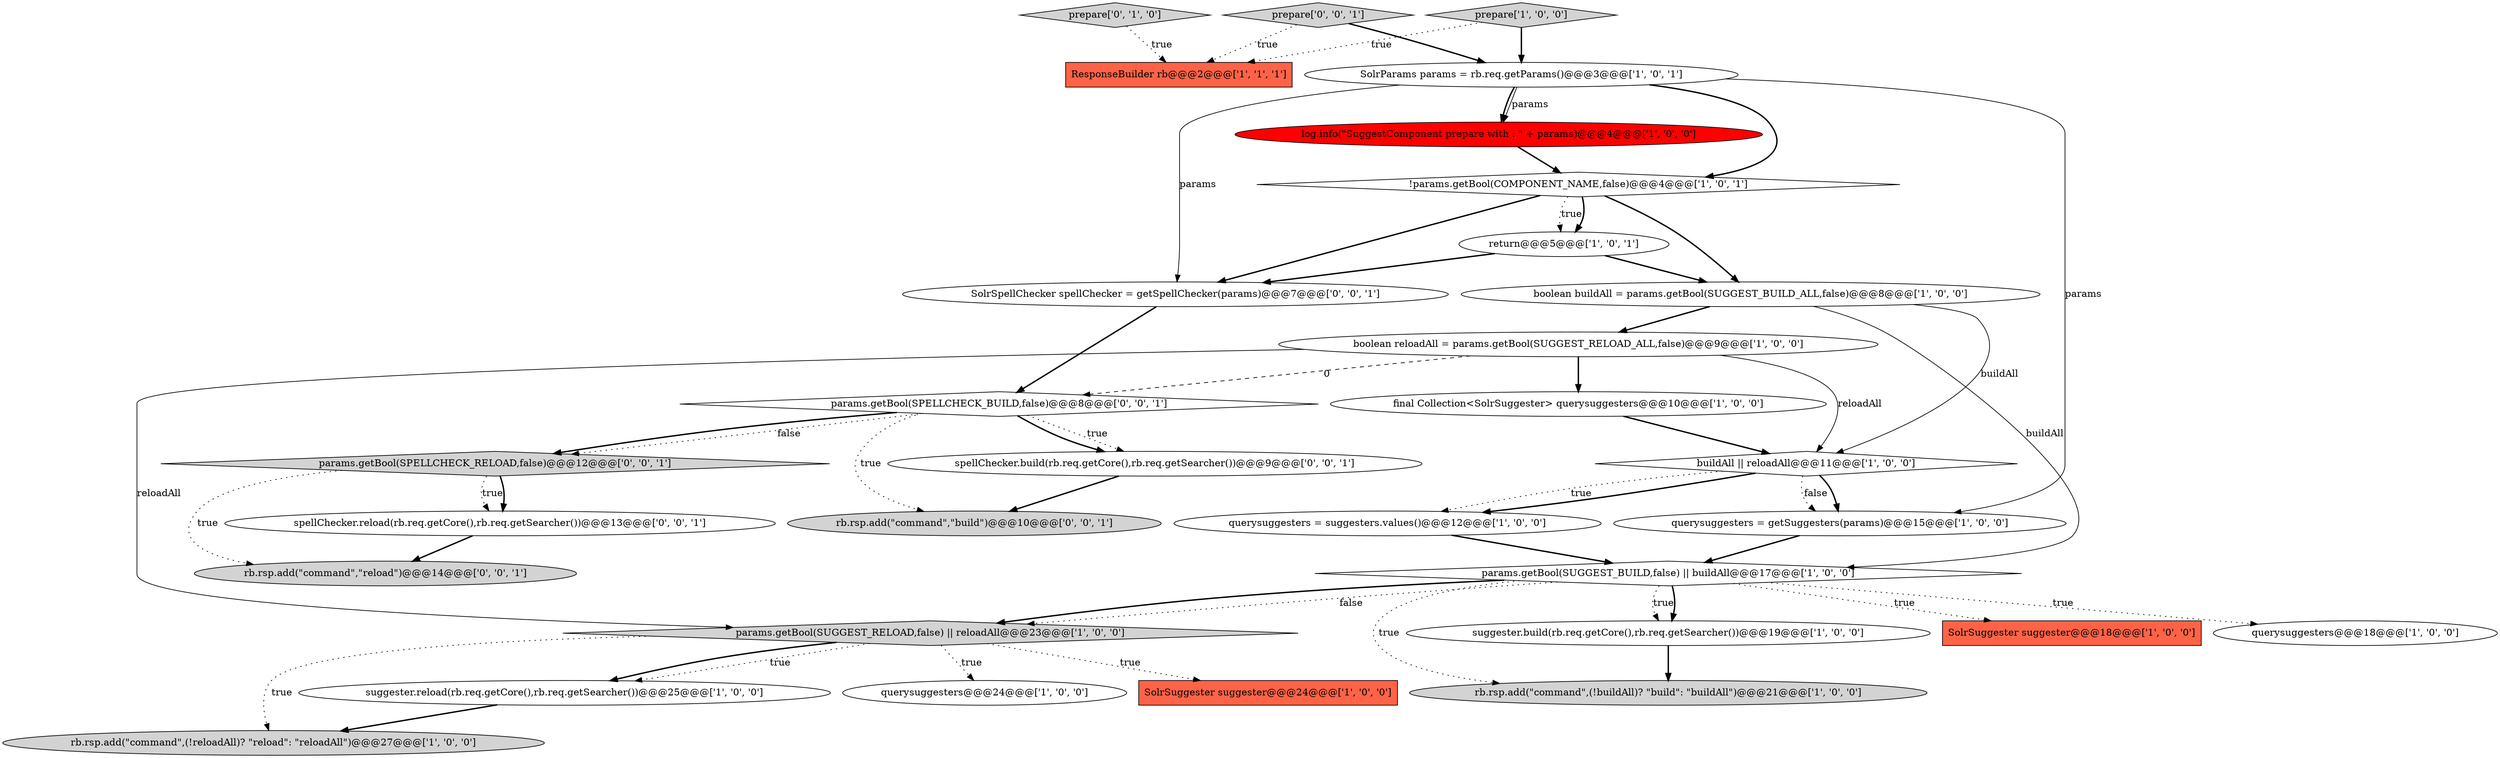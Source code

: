 digraph {
14 [style = filled, label = "return@@@5@@@['1', '0', '1']", fillcolor = white, shape = ellipse image = "AAA0AAABBB1BBB"];
11 [style = filled, label = "prepare['1', '0', '0']", fillcolor = lightgray, shape = diamond image = "AAA0AAABBB1BBB"];
21 [style = filled, label = "SolrSuggester suggester@@@18@@@['1', '0', '0']", fillcolor = tomato, shape = box image = "AAA0AAABBB1BBB"];
2 [style = filled, label = "SolrSuggester suggester@@@24@@@['1', '0', '0']", fillcolor = tomato, shape = box image = "AAA0AAABBB1BBB"];
22 [style = filled, label = "prepare['0', '1', '0']", fillcolor = lightgray, shape = diamond image = "AAA0AAABBB2BBB"];
10 [style = filled, label = "SolrParams params = rb.req.getParams()@@@3@@@['1', '0', '1']", fillcolor = white, shape = ellipse image = "AAA0AAABBB1BBB"];
0 [style = filled, label = "suggester.reload(rb.req.getCore(),rb.req.getSearcher())@@@25@@@['1', '0', '0']", fillcolor = white, shape = ellipse image = "AAA0AAABBB1BBB"];
18 [style = filled, label = "querysuggesters@@@24@@@['1', '0', '0']", fillcolor = white, shape = ellipse image = "AAA0AAABBB1BBB"];
4 [style = filled, label = "buildAll || reloadAll@@@11@@@['1', '0', '0']", fillcolor = white, shape = diamond image = "AAA0AAABBB1BBB"];
12 [style = filled, label = "log.info(\"SuggestComponent prepare with : \" + params)@@@4@@@['1', '0', '0']", fillcolor = red, shape = ellipse image = "AAA1AAABBB1BBB"];
23 [style = filled, label = "spellChecker.build(rb.req.getCore(),rb.req.getSearcher())@@@9@@@['0', '0', '1']", fillcolor = white, shape = ellipse image = "AAA0AAABBB3BBB"];
5 [style = filled, label = "rb.rsp.add(\"command\",(!reloadAll)? \"reload\": \"reloadAll\")@@@27@@@['1', '0', '0']", fillcolor = lightgray, shape = ellipse image = "AAA0AAABBB1BBB"];
26 [style = filled, label = "params.getBool(SPELLCHECK_BUILD,false)@@@8@@@['0', '0', '1']", fillcolor = white, shape = diamond image = "AAA0AAABBB3BBB"];
9 [style = filled, label = "!params.getBool(COMPONENT_NAME,false)@@@4@@@['1', '0', '1']", fillcolor = white, shape = diamond image = "AAA0AAABBB1BBB"];
29 [style = filled, label = "spellChecker.reload(rb.req.getCore(),rb.req.getSearcher())@@@13@@@['0', '0', '1']", fillcolor = white, shape = ellipse image = "AAA0AAABBB3BBB"];
17 [style = filled, label = "querysuggesters@@@18@@@['1', '0', '0']", fillcolor = white, shape = ellipse image = "AAA0AAABBB1BBB"];
19 [style = filled, label = "params.getBool(SUGGEST_RELOAD,false) || reloadAll@@@23@@@['1', '0', '0']", fillcolor = lightgray, shape = diamond image = "AAA0AAABBB1BBB"];
1 [style = filled, label = "boolean buildAll = params.getBool(SUGGEST_BUILD_ALL,false)@@@8@@@['1', '0', '0']", fillcolor = white, shape = ellipse image = "AAA0AAABBB1BBB"];
25 [style = filled, label = "SolrSpellChecker spellChecker = getSpellChecker(params)@@@7@@@['0', '0', '1']", fillcolor = white, shape = ellipse image = "AAA0AAABBB3BBB"];
15 [style = filled, label = "querysuggesters = getSuggesters(params)@@@15@@@['1', '0', '0']", fillcolor = white, shape = ellipse image = "AAA0AAABBB1BBB"];
7 [style = filled, label = "params.getBool(SUGGEST_BUILD,false) || buildAll@@@17@@@['1', '0', '0']", fillcolor = white, shape = diamond image = "AAA0AAABBB1BBB"];
8 [style = filled, label = "rb.rsp.add(\"command\",(!buildAll)? \"build\": \"buildAll\")@@@21@@@['1', '0', '0']", fillcolor = lightgray, shape = ellipse image = "AAA0AAABBB1BBB"];
3 [style = filled, label = "final Collection<SolrSuggester> querysuggesters@@@10@@@['1', '0', '0']", fillcolor = white, shape = ellipse image = "AAA0AAABBB1BBB"];
28 [style = filled, label = "prepare['0', '0', '1']", fillcolor = lightgray, shape = diamond image = "AAA0AAABBB3BBB"];
6 [style = filled, label = "suggester.build(rb.req.getCore(),rb.req.getSearcher())@@@19@@@['1', '0', '0']", fillcolor = white, shape = ellipse image = "AAA0AAABBB1BBB"];
24 [style = filled, label = "rb.rsp.add(\"command\",\"build\")@@@10@@@['0', '0', '1']", fillcolor = lightgray, shape = ellipse image = "AAA0AAABBB3BBB"];
13 [style = filled, label = "boolean reloadAll = params.getBool(SUGGEST_RELOAD_ALL,false)@@@9@@@['1', '0', '0']", fillcolor = white, shape = ellipse image = "AAA0AAABBB1BBB"];
16 [style = filled, label = "ResponseBuilder rb@@@2@@@['1', '1', '1']", fillcolor = tomato, shape = box image = "AAA0AAABBB1BBB"];
27 [style = filled, label = "params.getBool(SPELLCHECK_RELOAD,false)@@@12@@@['0', '0', '1']", fillcolor = lightgray, shape = diamond image = "AAA0AAABBB3BBB"];
30 [style = filled, label = "rb.rsp.add(\"command\",\"reload\")@@@14@@@['0', '0', '1']", fillcolor = lightgray, shape = ellipse image = "AAA0AAABBB3BBB"];
20 [style = filled, label = "querysuggesters = suggesters.values()@@@12@@@['1', '0', '0']", fillcolor = white, shape = ellipse image = "AAA0AAABBB1BBB"];
10->25 [style = solid, label="params"];
7->6 [style = dotted, label="true"];
14->25 [style = bold, label=""];
28->10 [style = bold, label=""];
15->7 [style = bold, label=""];
29->30 [style = bold, label=""];
10->12 [style = solid, label="params"];
19->2 [style = dotted, label="true"];
4->15 [style = bold, label=""];
4->20 [style = dotted, label="true"];
19->18 [style = dotted, label="true"];
28->16 [style = dotted, label="true"];
26->23 [style = dotted, label="true"];
13->4 [style = solid, label="reloadAll"];
12->9 [style = bold, label=""];
3->4 [style = bold, label=""];
1->13 [style = bold, label=""];
13->26 [style = dashed, label="0"];
9->14 [style = dotted, label="true"];
14->1 [style = bold, label=""];
19->0 [style = bold, label=""];
4->15 [style = dotted, label="false"];
10->15 [style = solid, label="params"];
26->27 [style = bold, label=""];
27->30 [style = dotted, label="true"];
23->24 [style = bold, label=""];
1->7 [style = solid, label="buildAll"];
13->3 [style = bold, label=""];
13->19 [style = solid, label="reloadAll"];
27->29 [style = dotted, label="true"];
10->12 [style = bold, label=""];
11->10 [style = bold, label=""];
19->0 [style = dotted, label="true"];
9->25 [style = bold, label=""];
26->23 [style = bold, label=""];
22->16 [style = dotted, label="true"];
7->6 [style = bold, label=""];
6->8 [style = bold, label=""];
4->20 [style = bold, label=""];
25->26 [style = bold, label=""];
9->14 [style = bold, label=""];
19->5 [style = dotted, label="true"];
26->24 [style = dotted, label="true"];
11->16 [style = dotted, label="true"];
10->9 [style = bold, label=""];
7->19 [style = dotted, label="false"];
27->29 [style = bold, label=""];
20->7 [style = bold, label=""];
9->1 [style = bold, label=""];
7->21 [style = dotted, label="true"];
7->17 [style = dotted, label="true"];
7->8 [style = dotted, label="true"];
7->19 [style = bold, label=""];
26->27 [style = dotted, label="false"];
1->4 [style = solid, label="buildAll"];
0->5 [style = bold, label=""];
}
